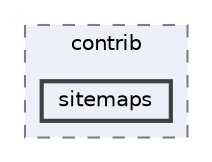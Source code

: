 digraph "C:/Users/LukeMabie/documents/Development/Password_Saver_Using_Django-master/venv/Lib/site-packages/django/contrib/sitemaps"
{
 // LATEX_PDF_SIZE
  bgcolor="transparent";
  edge [fontname=Helvetica,fontsize=10,labelfontname=Helvetica,labelfontsize=10];
  node [fontname=Helvetica,fontsize=10,shape=box,height=0.2,width=0.4];
  compound=true
  subgraph clusterdir_3744c791f189b3312b781cb062a24638 {
    graph [ bgcolor="#edf0f7", pencolor="grey50", label="contrib", fontname=Helvetica,fontsize=10 style="filled,dashed", URL="dir_3744c791f189b3312b781cb062a24638.html",tooltip=""]
  dir_a1b3b9ae08da39b617a1dfc011f094d1 [label="sitemaps", fillcolor="#edf0f7", color="grey25", style="filled,bold", URL="dir_a1b3b9ae08da39b617a1dfc011f094d1.html",tooltip=""];
  }
}
